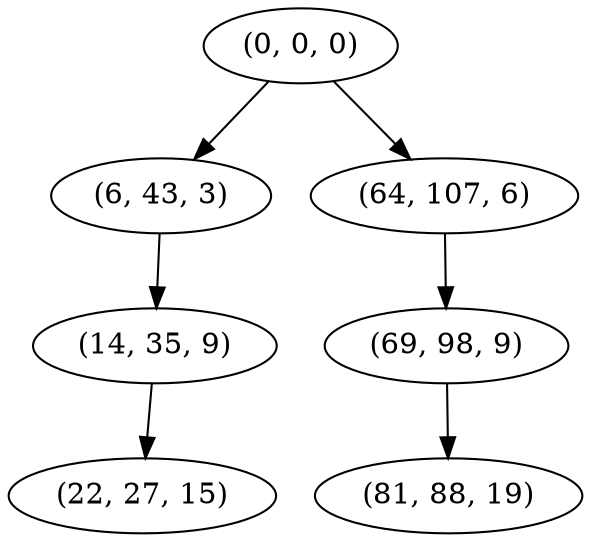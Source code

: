 digraph tree {
    "(0, 0, 0)";
    "(6, 43, 3)";
    "(14, 35, 9)";
    "(22, 27, 15)";
    "(64, 107, 6)";
    "(69, 98, 9)";
    "(81, 88, 19)";
    "(0, 0, 0)" -> "(6, 43, 3)";
    "(0, 0, 0)" -> "(64, 107, 6)";
    "(6, 43, 3)" -> "(14, 35, 9)";
    "(14, 35, 9)" -> "(22, 27, 15)";
    "(64, 107, 6)" -> "(69, 98, 9)";
    "(69, 98, 9)" -> "(81, 88, 19)";
}
